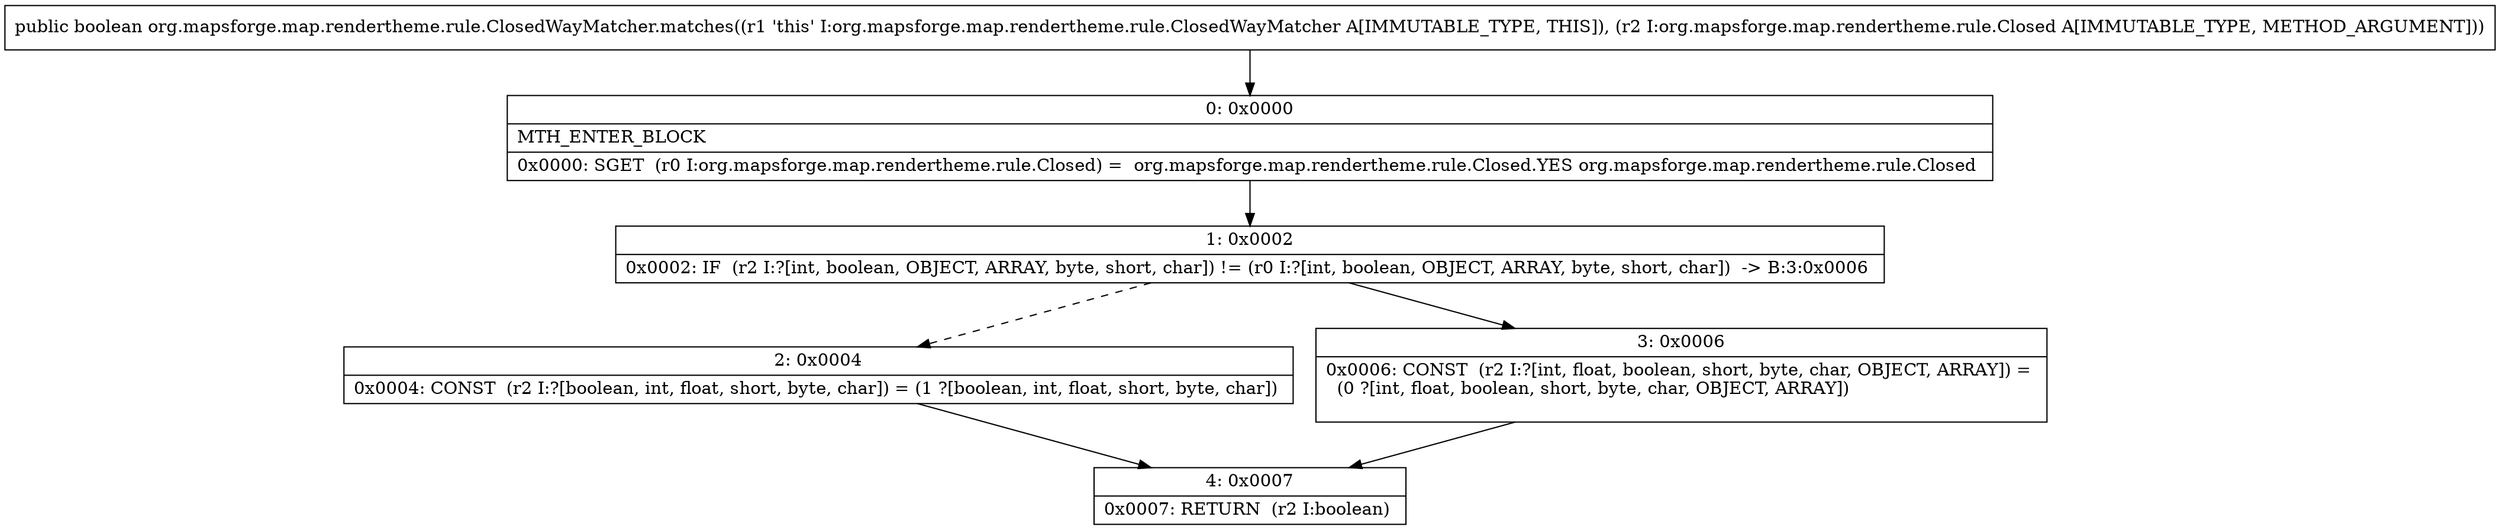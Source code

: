 digraph "CFG fororg.mapsforge.map.rendertheme.rule.ClosedWayMatcher.matches(Lorg\/mapsforge\/map\/rendertheme\/rule\/Closed;)Z" {
Node_0 [shape=record,label="{0\:\ 0x0000|MTH_ENTER_BLOCK\l|0x0000: SGET  (r0 I:org.mapsforge.map.rendertheme.rule.Closed) =  org.mapsforge.map.rendertheme.rule.Closed.YES org.mapsforge.map.rendertheme.rule.Closed \l}"];
Node_1 [shape=record,label="{1\:\ 0x0002|0x0002: IF  (r2 I:?[int, boolean, OBJECT, ARRAY, byte, short, char]) != (r0 I:?[int, boolean, OBJECT, ARRAY, byte, short, char])  \-\> B:3:0x0006 \l}"];
Node_2 [shape=record,label="{2\:\ 0x0004|0x0004: CONST  (r2 I:?[boolean, int, float, short, byte, char]) = (1 ?[boolean, int, float, short, byte, char]) \l}"];
Node_3 [shape=record,label="{3\:\ 0x0006|0x0006: CONST  (r2 I:?[int, float, boolean, short, byte, char, OBJECT, ARRAY]) = \l  (0 ?[int, float, boolean, short, byte, char, OBJECT, ARRAY])\l \l}"];
Node_4 [shape=record,label="{4\:\ 0x0007|0x0007: RETURN  (r2 I:boolean) \l}"];
MethodNode[shape=record,label="{public boolean org.mapsforge.map.rendertheme.rule.ClosedWayMatcher.matches((r1 'this' I:org.mapsforge.map.rendertheme.rule.ClosedWayMatcher A[IMMUTABLE_TYPE, THIS]), (r2 I:org.mapsforge.map.rendertheme.rule.Closed A[IMMUTABLE_TYPE, METHOD_ARGUMENT])) }"];
MethodNode -> Node_0;
Node_0 -> Node_1;
Node_1 -> Node_2[style=dashed];
Node_1 -> Node_3;
Node_2 -> Node_4;
Node_3 -> Node_4;
}

